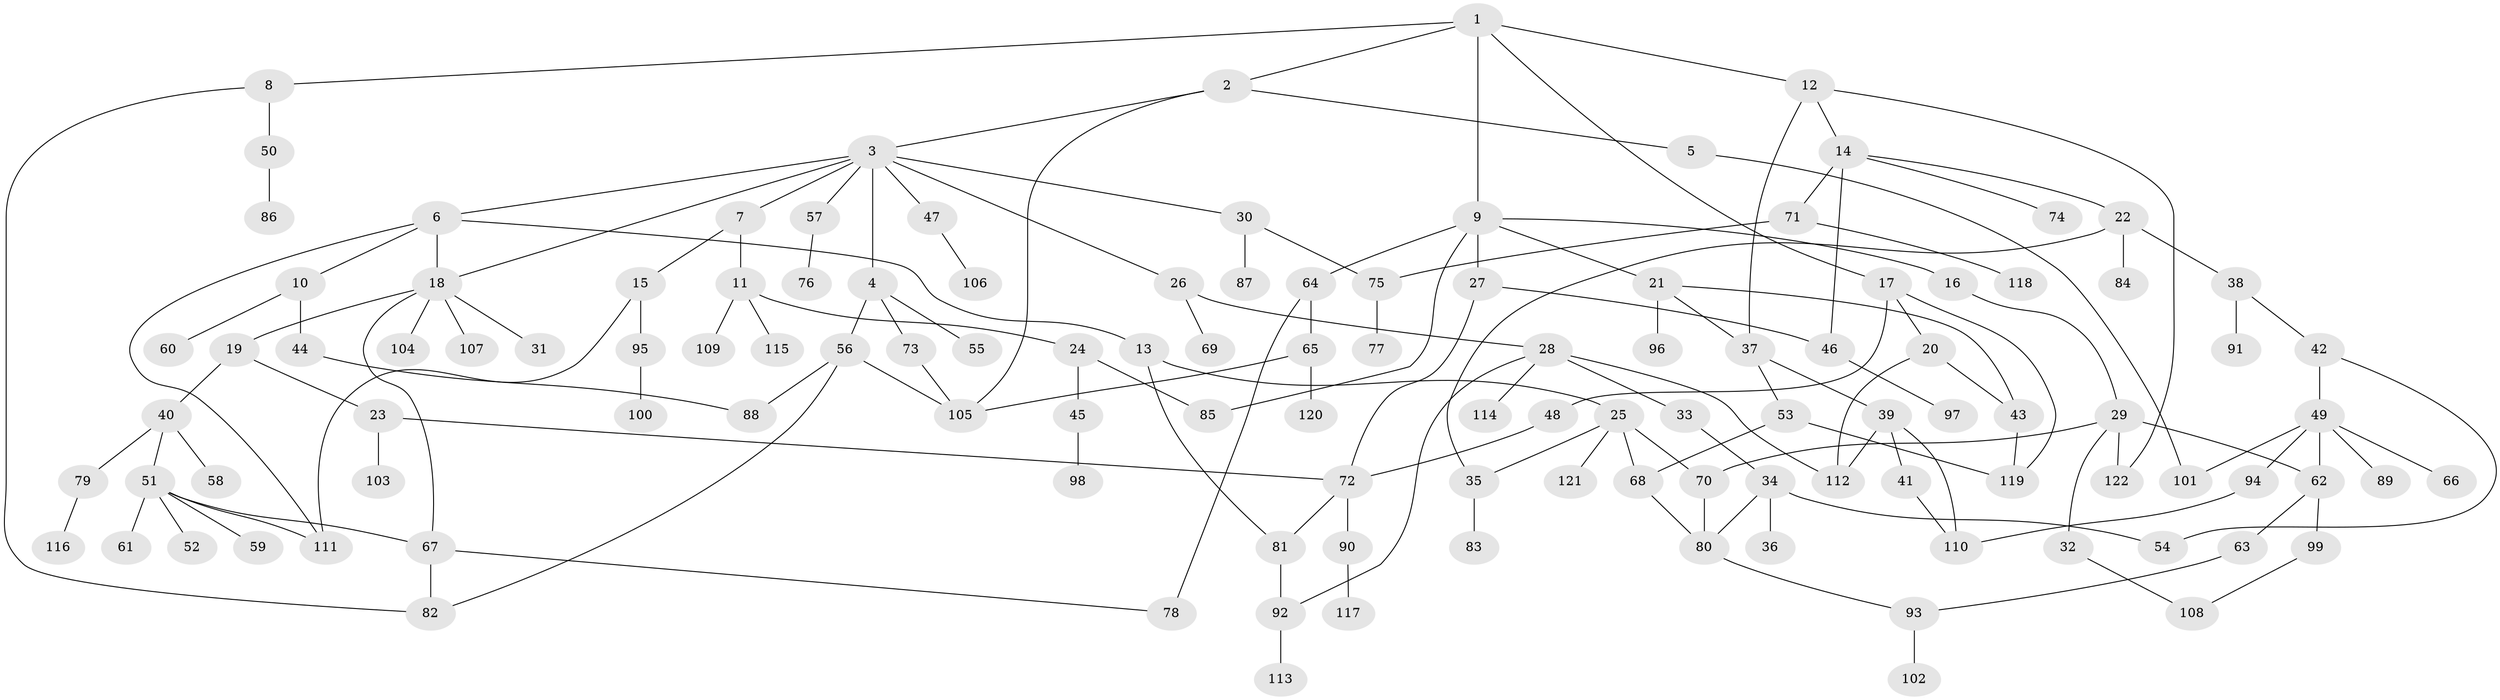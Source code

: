 // Generated by graph-tools (version 1.1) at 2025/49/03/09/25 03:49:19]
// undirected, 122 vertices, 158 edges
graph export_dot {
graph [start="1"]
  node [color=gray90,style=filled];
  1;
  2;
  3;
  4;
  5;
  6;
  7;
  8;
  9;
  10;
  11;
  12;
  13;
  14;
  15;
  16;
  17;
  18;
  19;
  20;
  21;
  22;
  23;
  24;
  25;
  26;
  27;
  28;
  29;
  30;
  31;
  32;
  33;
  34;
  35;
  36;
  37;
  38;
  39;
  40;
  41;
  42;
  43;
  44;
  45;
  46;
  47;
  48;
  49;
  50;
  51;
  52;
  53;
  54;
  55;
  56;
  57;
  58;
  59;
  60;
  61;
  62;
  63;
  64;
  65;
  66;
  67;
  68;
  69;
  70;
  71;
  72;
  73;
  74;
  75;
  76;
  77;
  78;
  79;
  80;
  81;
  82;
  83;
  84;
  85;
  86;
  87;
  88;
  89;
  90;
  91;
  92;
  93;
  94;
  95;
  96;
  97;
  98;
  99;
  100;
  101;
  102;
  103;
  104;
  105;
  106;
  107;
  108;
  109;
  110;
  111;
  112;
  113;
  114;
  115;
  116;
  117;
  118;
  119;
  120;
  121;
  122;
  1 -- 2;
  1 -- 8;
  1 -- 9;
  1 -- 12;
  1 -- 17;
  2 -- 3;
  2 -- 5;
  2 -- 105;
  3 -- 4;
  3 -- 6;
  3 -- 7;
  3 -- 18;
  3 -- 26;
  3 -- 30;
  3 -- 47;
  3 -- 57;
  4 -- 55;
  4 -- 56;
  4 -- 73;
  5 -- 101;
  6 -- 10;
  6 -- 13;
  6 -- 111;
  6 -- 18;
  7 -- 11;
  7 -- 15;
  8 -- 50;
  8 -- 82;
  9 -- 16;
  9 -- 21;
  9 -- 27;
  9 -- 64;
  9 -- 85;
  10 -- 44;
  10 -- 60;
  11 -- 24;
  11 -- 109;
  11 -- 115;
  12 -- 14;
  12 -- 37;
  12 -- 122;
  13 -- 25;
  13 -- 81;
  14 -- 22;
  14 -- 46;
  14 -- 71;
  14 -- 74;
  15 -- 95;
  15 -- 111;
  16 -- 29;
  17 -- 20;
  17 -- 48;
  17 -- 119;
  18 -- 19;
  18 -- 31;
  18 -- 67;
  18 -- 104;
  18 -- 107;
  19 -- 23;
  19 -- 40;
  20 -- 43;
  20 -- 112;
  21 -- 96;
  21 -- 37;
  21 -- 43;
  22 -- 38;
  22 -- 84;
  22 -- 35;
  23 -- 103;
  23 -- 72;
  24 -- 45;
  24 -- 85;
  25 -- 35;
  25 -- 121;
  25 -- 68;
  25 -- 70;
  26 -- 28;
  26 -- 69;
  27 -- 72;
  27 -- 46;
  28 -- 33;
  28 -- 112;
  28 -- 114;
  28 -- 92;
  29 -- 32;
  29 -- 62;
  29 -- 70;
  29 -- 122;
  30 -- 75;
  30 -- 87;
  32 -- 108;
  33 -- 34;
  34 -- 36;
  34 -- 80;
  34 -- 54;
  35 -- 83;
  37 -- 39;
  37 -- 53;
  38 -- 42;
  38 -- 91;
  39 -- 41;
  39 -- 110;
  39 -- 112;
  40 -- 51;
  40 -- 58;
  40 -- 79;
  41 -- 110;
  42 -- 49;
  42 -- 54;
  43 -- 119;
  44 -- 88;
  45 -- 98;
  46 -- 97;
  47 -- 106;
  48 -- 72;
  49 -- 66;
  49 -- 89;
  49 -- 94;
  49 -- 101;
  49 -- 62;
  50 -- 86;
  51 -- 52;
  51 -- 59;
  51 -- 61;
  51 -- 67;
  51 -- 111;
  53 -- 68;
  53 -- 119;
  56 -- 88;
  56 -- 105;
  56 -- 82;
  57 -- 76;
  62 -- 63;
  62 -- 99;
  63 -- 93;
  64 -- 65;
  64 -- 78;
  65 -- 120;
  65 -- 105;
  67 -- 78;
  67 -- 82;
  68 -- 80;
  70 -- 80;
  71 -- 118;
  71 -- 75;
  72 -- 81;
  72 -- 90;
  73 -- 105;
  75 -- 77;
  79 -- 116;
  80 -- 93;
  81 -- 92;
  90 -- 117;
  92 -- 113;
  93 -- 102;
  94 -- 110;
  95 -- 100;
  99 -- 108;
}
